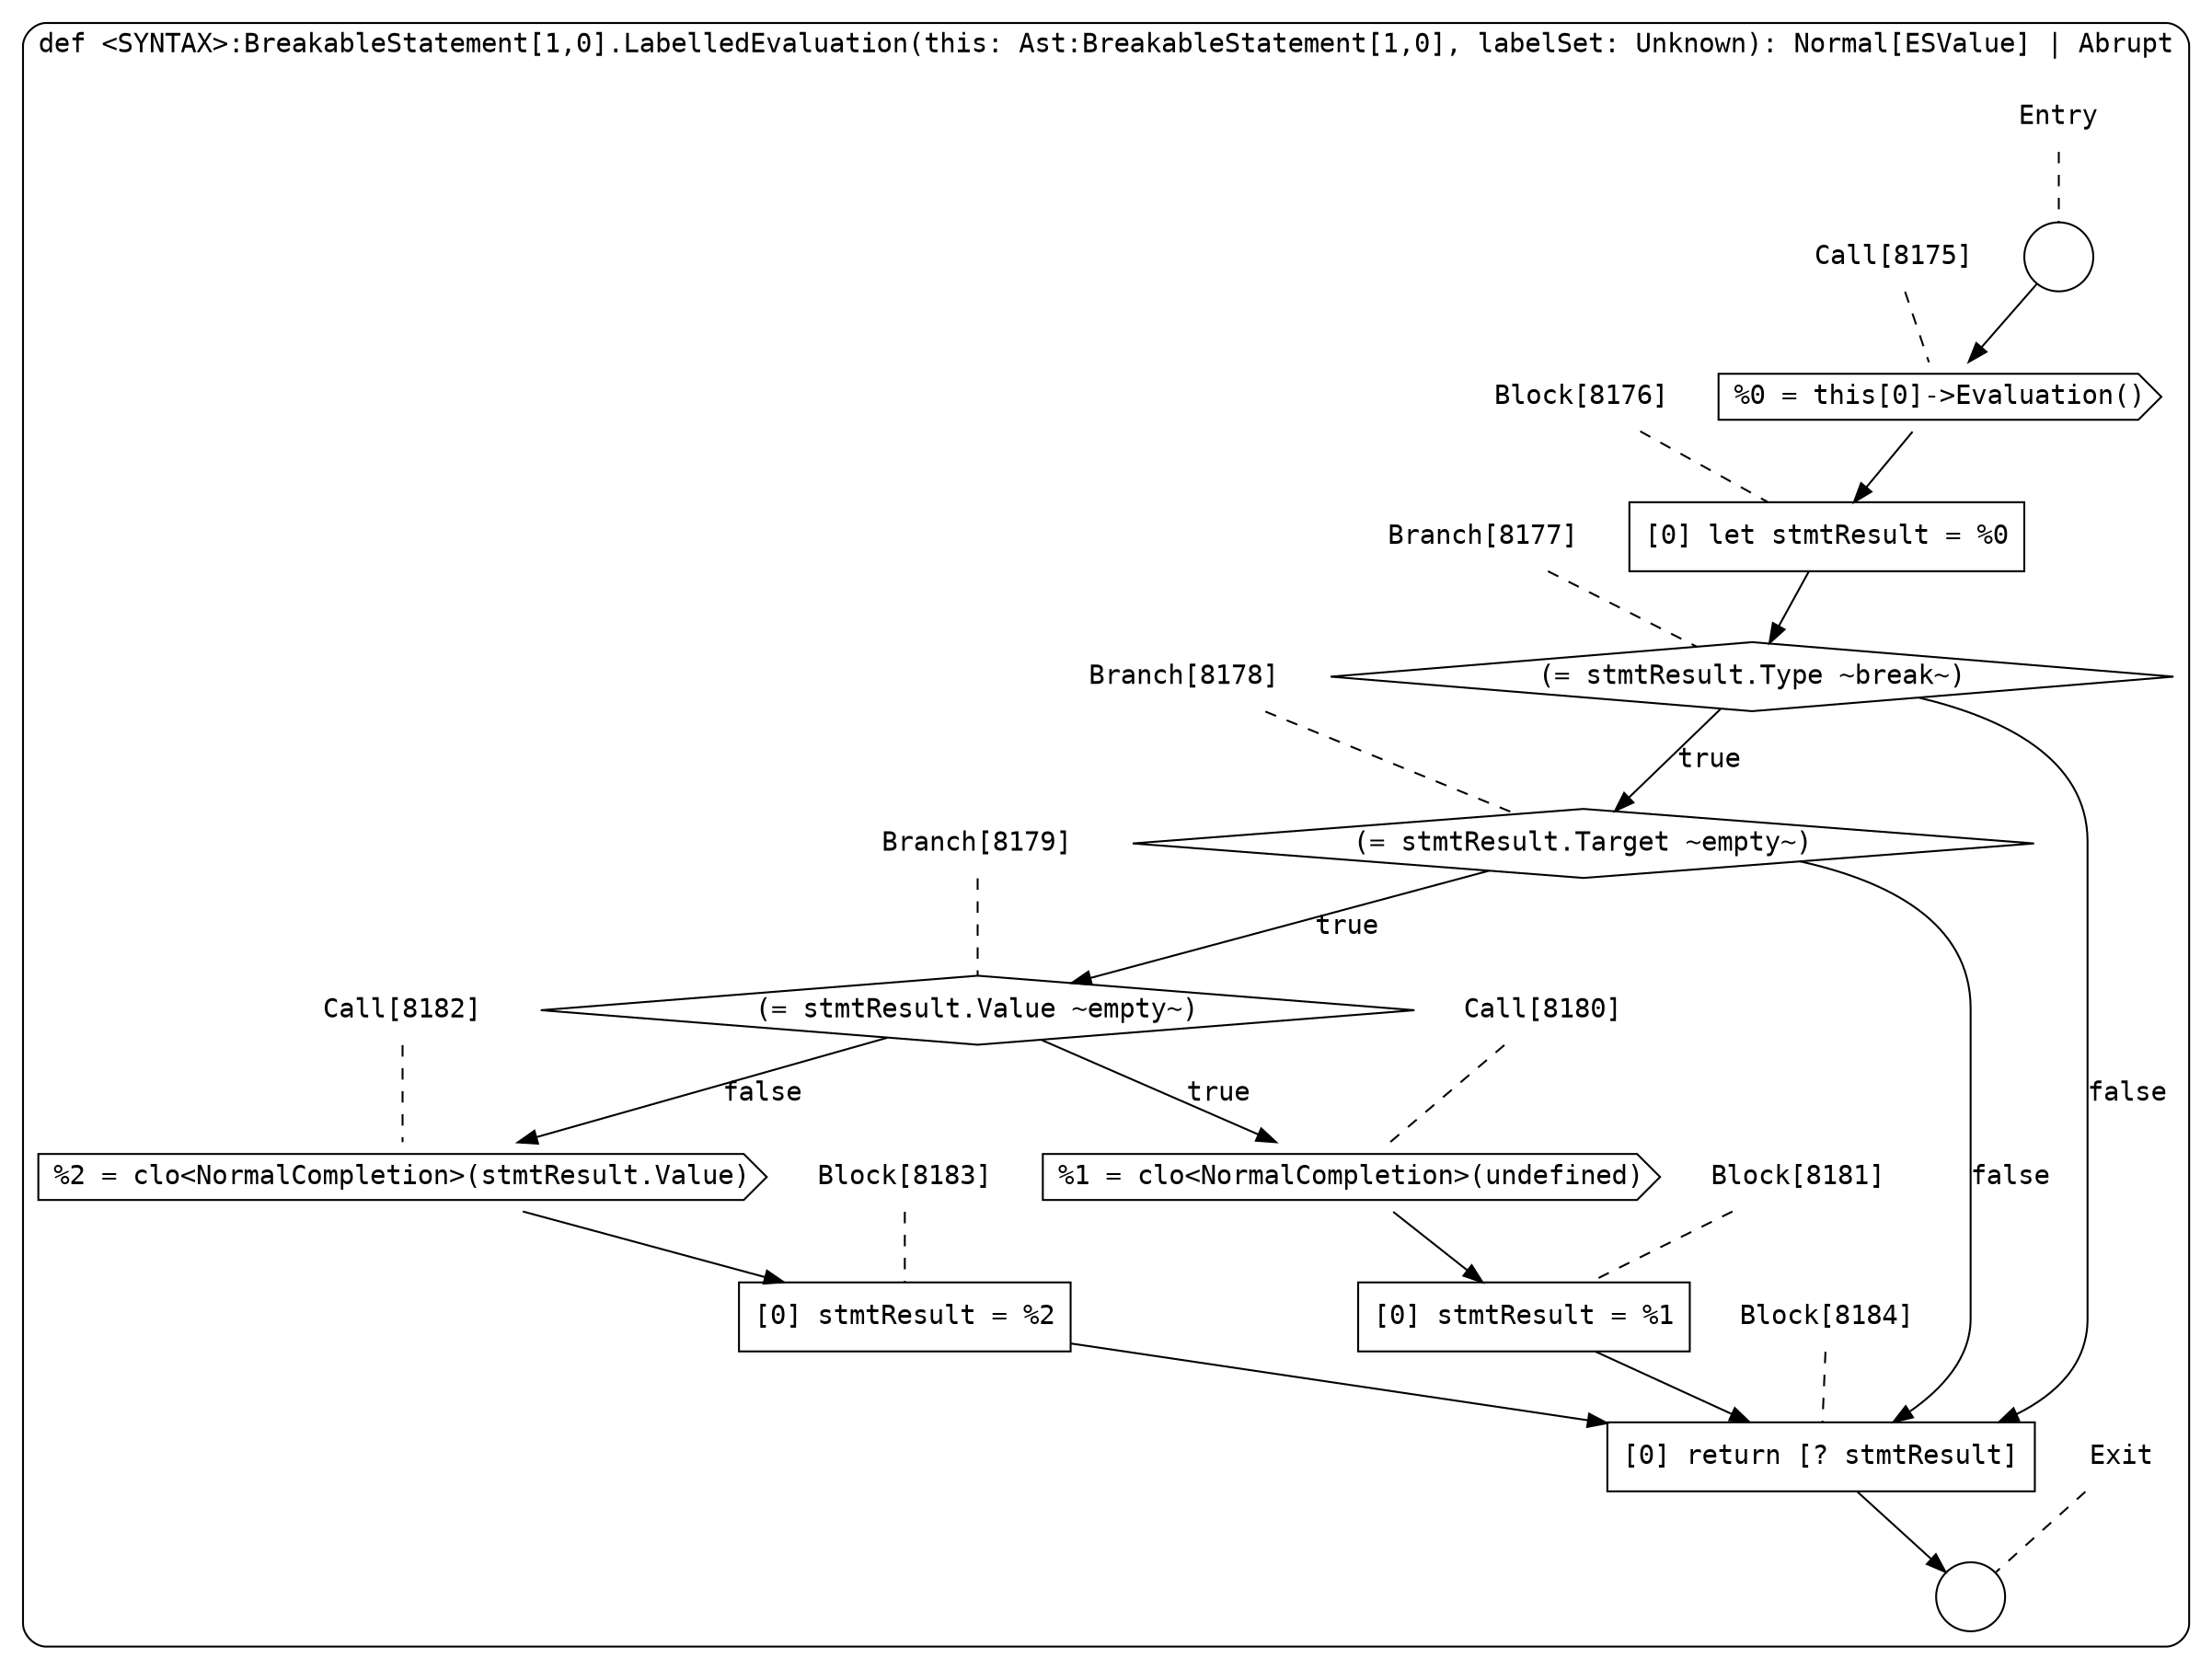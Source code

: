 digraph {
  graph [fontname = "Consolas"]
  node [fontname = "Consolas"]
  edge [fontname = "Consolas"]
  subgraph cluster1488 {
    label = "def <SYNTAX>:BreakableStatement[1,0].LabelledEvaluation(this: Ast:BreakableStatement[1,0], labelSet: Unknown): Normal[ESValue] | Abrupt"
    style = rounded
    cluster1488_entry_name [shape=none, label=<<font color="black">Entry</font>>]
    cluster1488_entry_name -> cluster1488_entry [arrowhead=none, color="black", style=dashed]
    cluster1488_entry [shape=circle label=" " color="black" fillcolor="white" style=filled]
    cluster1488_entry -> node8175 [color="black"]
    cluster1488_exit_name [shape=none, label=<<font color="black">Exit</font>>]
    cluster1488_exit_name -> cluster1488_exit [arrowhead=none, color="black", style=dashed]
    cluster1488_exit [shape=circle label=" " color="black" fillcolor="white" style=filled]
    node8175_name [shape=none, label=<<font color="black">Call[8175]</font>>]
    node8175_name -> node8175 [arrowhead=none, color="black", style=dashed]
    node8175 [shape=cds, label=<<font color="black">%0 = this[0]-&gt;Evaluation()</font>> color="black" fillcolor="white", style=filled]
    node8175 -> node8176 [color="black"]
    node8176_name [shape=none, label=<<font color="black">Block[8176]</font>>]
    node8176_name -> node8176 [arrowhead=none, color="black", style=dashed]
    node8176 [shape=box, label=<<font color="black">[0] let stmtResult = %0<BR ALIGN="LEFT"/></font>> color="black" fillcolor="white", style=filled]
    node8176 -> node8177 [color="black"]
    node8177_name [shape=none, label=<<font color="black">Branch[8177]</font>>]
    node8177_name -> node8177 [arrowhead=none, color="black", style=dashed]
    node8177 [shape=diamond, label=<<font color="black">(= stmtResult.Type ~break~)</font>> color="black" fillcolor="white", style=filled]
    node8177 -> node8178 [label=<<font color="black">true</font>> color="black"]
    node8177 -> node8184 [label=<<font color="black">false</font>> color="black"]
    node8178_name [shape=none, label=<<font color="black">Branch[8178]</font>>]
    node8178_name -> node8178 [arrowhead=none, color="black", style=dashed]
    node8178 [shape=diamond, label=<<font color="black">(= stmtResult.Target ~empty~)</font>> color="black" fillcolor="white", style=filled]
    node8178 -> node8179 [label=<<font color="black">true</font>> color="black"]
    node8178 -> node8184 [label=<<font color="black">false</font>> color="black"]
    node8184_name [shape=none, label=<<font color="black">Block[8184]</font>>]
    node8184_name -> node8184 [arrowhead=none, color="black", style=dashed]
    node8184 [shape=box, label=<<font color="black">[0] return [? stmtResult]<BR ALIGN="LEFT"/></font>> color="black" fillcolor="white", style=filled]
    node8184 -> cluster1488_exit [color="black"]
    node8179_name [shape=none, label=<<font color="black">Branch[8179]</font>>]
    node8179_name -> node8179 [arrowhead=none, color="black", style=dashed]
    node8179 [shape=diamond, label=<<font color="black">(= stmtResult.Value ~empty~)</font>> color="black" fillcolor="white", style=filled]
    node8179 -> node8180 [label=<<font color="black">true</font>> color="black"]
    node8179 -> node8182 [label=<<font color="black">false</font>> color="black"]
    node8180_name [shape=none, label=<<font color="black">Call[8180]</font>>]
    node8180_name -> node8180 [arrowhead=none, color="black", style=dashed]
    node8180 [shape=cds, label=<<font color="black">%1 = clo&lt;NormalCompletion&gt;(undefined)</font>> color="black" fillcolor="white", style=filled]
    node8180 -> node8181 [color="black"]
    node8182_name [shape=none, label=<<font color="black">Call[8182]</font>>]
    node8182_name -> node8182 [arrowhead=none, color="black", style=dashed]
    node8182 [shape=cds, label=<<font color="black">%2 = clo&lt;NormalCompletion&gt;(stmtResult.Value)</font>> color="black" fillcolor="white", style=filled]
    node8182 -> node8183 [color="black"]
    node8181_name [shape=none, label=<<font color="black">Block[8181]</font>>]
    node8181_name -> node8181 [arrowhead=none, color="black", style=dashed]
    node8181 [shape=box, label=<<font color="black">[0] stmtResult = %1<BR ALIGN="LEFT"/></font>> color="black" fillcolor="white", style=filled]
    node8181 -> node8184 [color="black"]
    node8183_name [shape=none, label=<<font color="black">Block[8183]</font>>]
    node8183_name -> node8183 [arrowhead=none, color="black", style=dashed]
    node8183 [shape=box, label=<<font color="black">[0] stmtResult = %2<BR ALIGN="LEFT"/></font>> color="black" fillcolor="white", style=filled]
    node8183 -> node8184 [color="black"]
  }
}